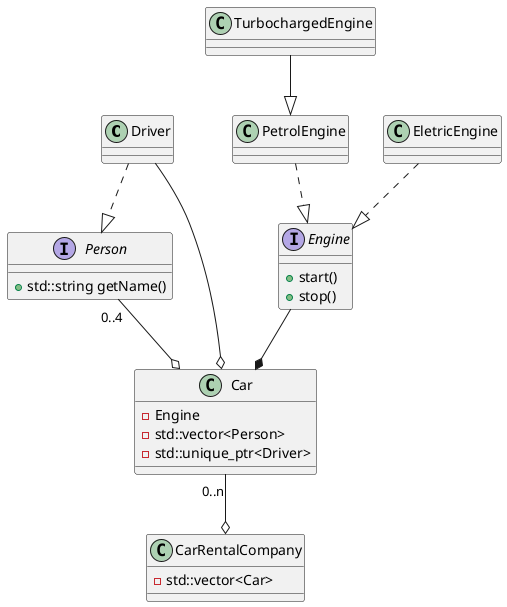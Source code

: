 @startuml
class Driver
class TurbochargedEngine
class PetrolEngine
class EletricEngine
interface Person {
 +std::string getName()
}
interface Engine {
 +start()
 +stop()
}
class Car {
 -Engine
 -std::vector<Person>
 -std::unique_ptr<Driver>
}
class CarRentalCompany {
 -std::vector<Car>
}

Car "0..n" --o CarRentalCompany
Driver --o Car
Engine --* Car
Person "0..4" --o Car
PetrolEngine ..|> Engine
EletricEngine ..|> Engine
TurbochargedEngine --|> PetrolEngine
Driver ..|> Person
@enduml
